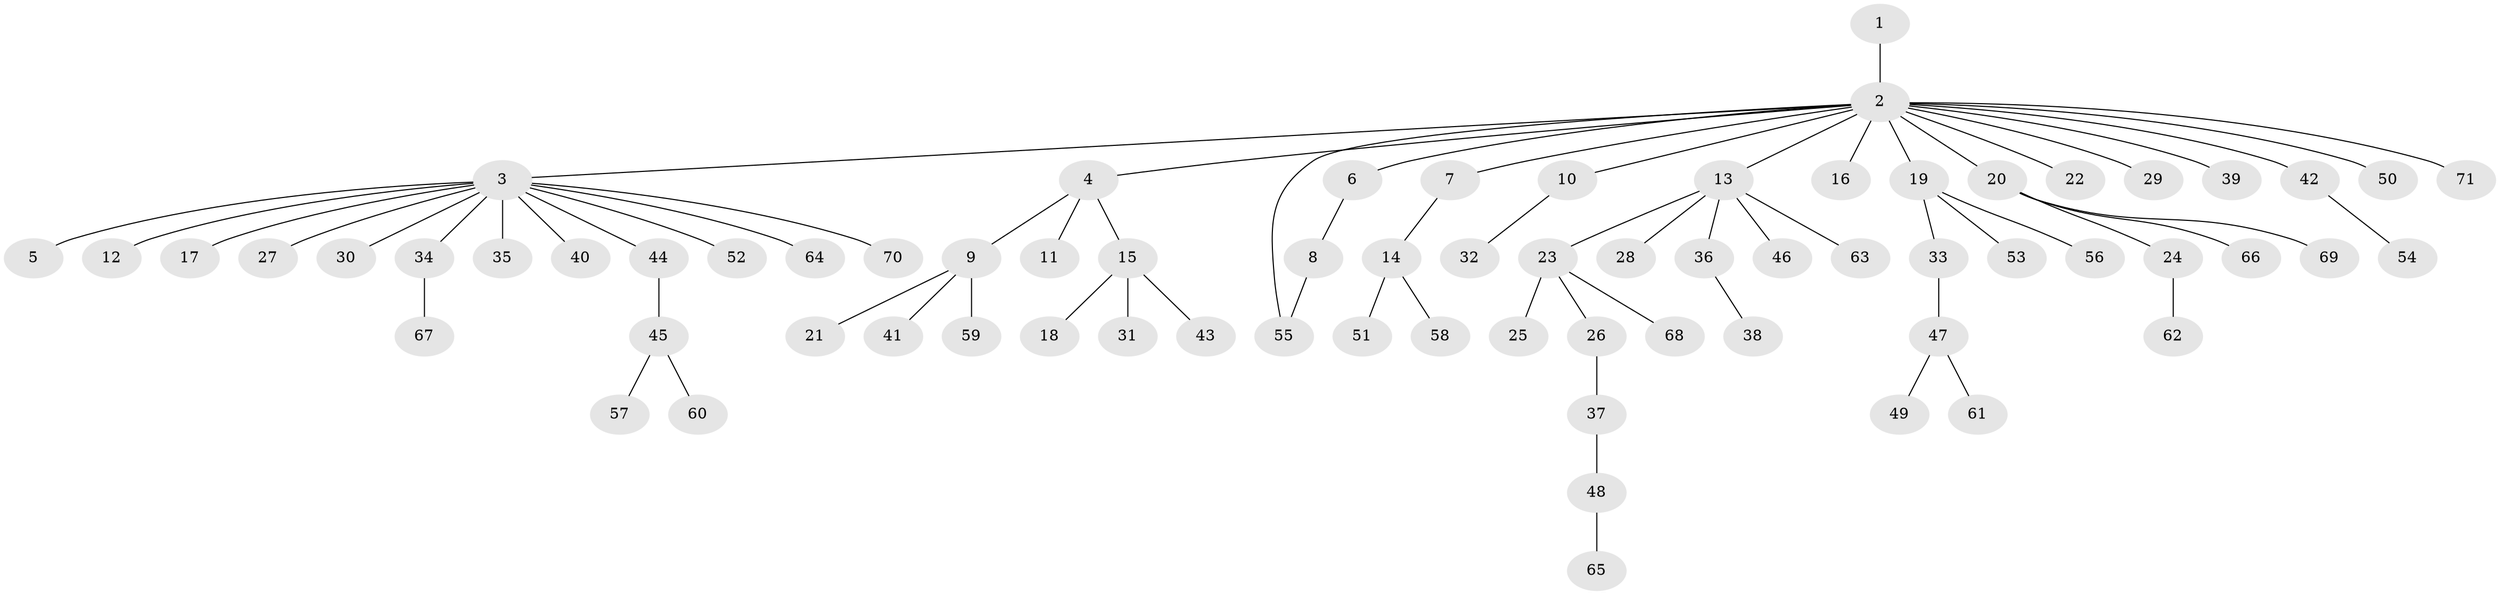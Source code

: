 // Generated by graph-tools (version 1.1) at 2025/11/02/27/25 16:11:14]
// undirected, 71 vertices, 71 edges
graph export_dot {
graph [start="1"]
  node [color=gray90,style=filled];
  1;
  2;
  3;
  4;
  5;
  6;
  7;
  8;
  9;
  10;
  11;
  12;
  13;
  14;
  15;
  16;
  17;
  18;
  19;
  20;
  21;
  22;
  23;
  24;
  25;
  26;
  27;
  28;
  29;
  30;
  31;
  32;
  33;
  34;
  35;
  36;
  37;
  38;
  39;
  40;
  41;
  42;
  43;
  44;
  45;
  46;
  47;
  48;
  49;
  50;
  51;
  52;
  53;
  54;
  55;
  56;
  57;
  58;
  59;
  60;
  61;
  62;
  63;
  64;
  65;
  66;
  67;
  68;
  69;
  70;
  71;
  1 -- 2;
  2 -- 3;
  2 -- 4;
  2 -- 6;
  2 -- 7;
  2 -- 10;
  2 -- 13;
  2 -- 16;
  2 -- 19;
  2 -- 20;
  2 -- 22;
  2 -- 29;
  2 -- 39;
  2 -- 42;
  2 -- 50;
  2 -- 55;
  2 -- 71;
  3 -- 5;
  3 -- 12;
  3 -- 17;
  3 -- 27;
  3 -- 30;
  3 -- 34;
  3 -- 35;
  3 -- 40;
  3 -- 44;
  3 -- 52;
  3 -- 64;
  3 -- 70;
  4 -- 9;
  4 -- 11;
  4 -- 15;
  6 -- 8;
  7 -- 14;
  8 -- 55;
  9 -- 21;
  9 -- 41;
  9 -- 59;
  10 -- 32;
  13 -- 23;
  13 -- 28;
  13 -- 36;
  13 -- 46;
  13 -- 63;
  14 -- 51;
  14 -- 58;
  15 -- 18;
  15 -- 31;
  15 -- 43;
  19 -- 33;
  19 -- 53;
  19 -- 56;
  20 -- 24;
  20 -- 66;
  20 -- 69;
  23 -- 25;
  23 -- 26;
  23 -- 68;
  24 -- 62;
  26 -- 37;
  33 -- 47;
  34 -- 67;
  36 -- 38;
  37 -- 48;
  42 -- 54;
  44 -- 45;
  45 -- 57;
  45 -- 60;
  47 -- 49;
  47 -- 61;
  48 -- 65;
}
